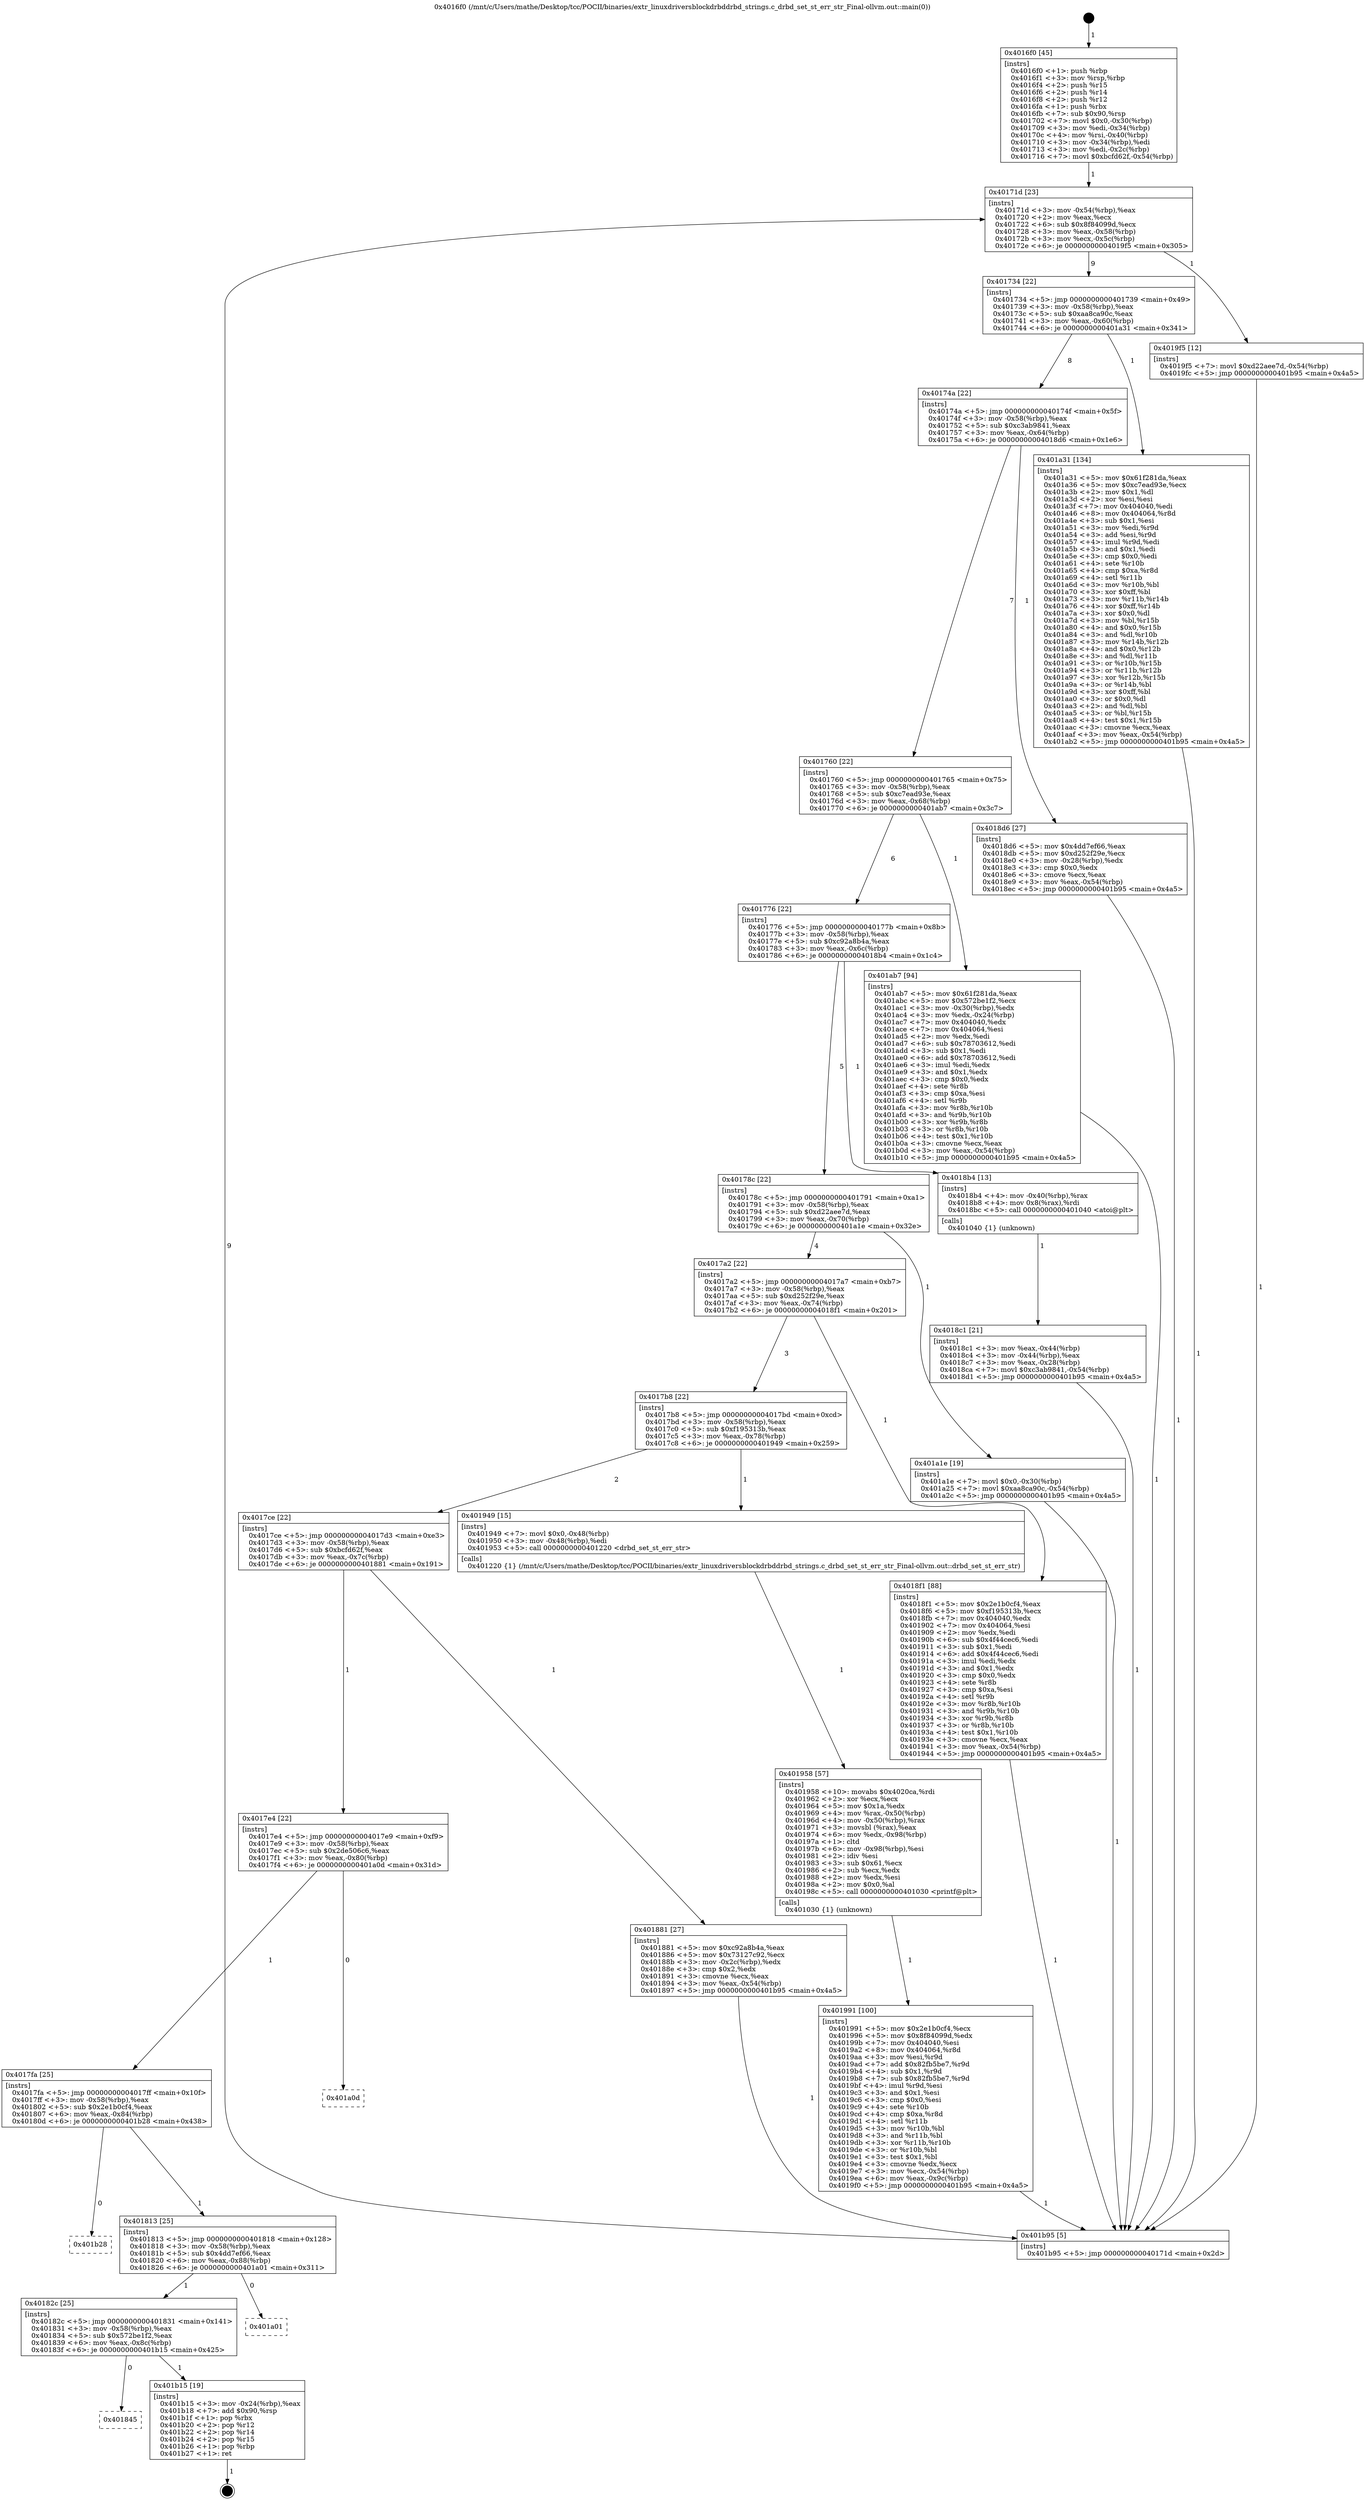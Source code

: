 digraph "0x4016f0" {
  label = "0x4016f0 (/mnt/c/Users/mathe/Desktop/tcc/POCII/binaries/extr_linuxdriversblockdrbddrbd_strings.c_drbd_set_st_err_str_Final-ollvm.out::main(0))"
  labelloc = "t"
  node[shape=record]

  Entry [label="",width=0.3,height=0.3,shape=circle,fillcolor=black,style=filled]
  "0x40171d" [label="{
     0x40171d [23]\l
     | [instrs]\l
     &nbsp;&nbsp;0x40171d \<+3\>: mov -0x54(%rbp),%eax\l
     &nbsp;&nbsp;0x401720 \<+2\>: mov %eax,%ecx\l
     &nbsp;&nbsp;0x401722 \<+6\>: sub $0x8f84099d,%ecx\l
     &nbsp;&nbsp;0x401728 \<+3\>: mov %eax,-0x58(%rbp)\l
     &nbsp;&nbsp;0x40172b \<+3\>: mov %ecx,-0x5c(%rbp)\l
     &nbsp;&nbsp;0x40172e \<+6\>: je 00000000004019f5 \<main+0x305\>\l
  }"]
  "0x4019f5" [label="{
     0x4019f5 [12]\l
     | [instrs]\l
     &nbsp;&nbsp;0x4019f5 \<+7\>: movl $0xd22aee7d,-0x54(%rbp)\l
     &nbsp;&nbsp;0x4019fc \<+5\>: jmp 0000000000401b95 \<main+0x4a5\>\l
  }"]
  "0x401734" [label="{
     0x401734 [22]\l
     | [instrs]\l
     &nbsp;&nbsp;0x401734 \<+5\>: jmp 0000000000401739 \<main+0x49\>\l
     &nbsp;&nbsp;0x401739 \<+3\>: mov -0x58(%rbp),%eax\l
     &nbsp;&nbsp;0x40173c \<+5\>: sub $0xaa8ca90c,%eax\l
     &nbsp;&nbsp;0x401741 \<+3\>: mov %eax,-0x60(%rbp)\l
     &nbsp;&nbsp;0x401744 \<+6\>: je 0000000000401a31 \<main+0x341\>\l
  }"]
  Exit [label="",width=0.3,height=0.3,shape=circle,fillcolor=black,style=filled,peripheries=2]
  "0x401a31" [label="{
     0x401a31 [134]\l
     | [instrs]\l
     &nbsp;&nbsp;0x401a31 \<+5\>: mov $0x61f281da,%eax\l
     &nbsp;&nbsp;0x401a36 \<+5\>: mov $0xc7ead93e,%ecx\l
     &nbsp;&nbsp;0x401a3b \<+2\>: mov $0x1,%dl\l
     &nbsp;&nbsp;0x401a3d \<+2\>: xor %esi,%esi\l
     &nbsp;&nbsp;0x401a3f \<+7\>: mov 0x404040,%edi\l
     &nbsp;&nbsp;0x401a46 \<+8\>: mov 0x404064,%r8d\l
     &nbsp;&nbsp;0x401a4e \<+3\>: sub $0x1,%esi\l
     &nbsp;&nbsp;0x401a51 \<+3\>: mov %edi,%r9d\l
     &nbsp;&nbsp;0x401a54 \<+3\>: add %esi,%r9d\l
     &nbsp;&nbsp;0x401a57 \<+4\>: imul %r9d,%edi\l
     &nbsp;&nbsp;0x401a5b \<+3\>: and $0x1,%edi\l
     &nbsp;&nbsp;0x401a5e \<+3\>: cmp $0x0,%edi\l
     &nbsp;&nbsp;0x401a61 \<+4\>: sete %r10b\l
     &nbsp;&nbsp;0x401a65 \<+4\>: cmp $0xa,%r8d\l
     &nbsp;&nbsp;0x401a69 \<+4\>: setl %r11b\l
     &nbsp;&nbsp;0x401a6d \<+3\>: mov %r10b,%bl\l
     &nbsp;&nbsp;0x401a70 \<+3\>: xor $0xff,%bl\l
     &nbsp;&nbsp;0x401a73 \<+3\>: mov %r11b,%r14b\l
     &nbsp;&nbsp;0x401a76 \<+4\>: xor $0xff,%r14b\l
     &nbsp;&nbsp;0x401a7a \<+3\>: xor $0x0,%dl\l
     &nbsp;&nbsp;0x401a7d \<+3\>: mov %bl,%r15b\l
     &nbsp;&nbsp;0x401a80 \<+4\>: and $0x0,%r15b\l
     &nbsp;&nbsp;0x401a84 \<+3\>: and %dl,%r10b\l
     &nbsp;&nbsp;0x401a87 \<+3\>: mov %r14b,%r12b\l
     &nbsp;&nbsp;0x401a8a \<+4\>: and $0x0,%r12b\l
     &nbsp;&nbsp;0x401a8e \<+3\>: and %dl,%r11b\l
     &nbsp;&nbsp;0x401a91 \<+3\>: or %r10b,%r15b\l
     &nbsp;&nbsp;0x401a94 \<+3\>: or %r11b,%r12b\l
     &nbsp;&nbsp;0x401a97 \<+3\>: xor %r12b,%r15b\l
     &nbsp;&nbsp;0x401a9a \<+3\>: or %r14b,%bl\l
     &nbsp;&nbsp;0x401a9d \<+3\>: xor $0xff,%bl\l
     &nbsp;&nbsp;0x401aa0 \<+3\>: or $0x0,%dl\l
     &nbsp;&nbsp;0x401aa3 \<+2\>: and %dl,%bl\l
     &nbsp;&nbsp;0x401aa5 \<+3\>: or %bl,%r15b\l
     &nbsp;&nbsp;0x401aa8 \<+4\>: test $0x1,%r15b\l
     &nbsp;&nbsp;0x401aac \<+3\>: cmovne %ecx,%eax\l
     &nbsp;&nbsp;0x401aaf \<+3\>: mov %eax,-0x54(%rbp)\l
     &nbsp;&nbsp;0x401ab2 \<+5\>: jmp 0000000000401b95 \<main+0x4a5\>\l
  }"]
  "0x40174a" [label="{
     0x40174a [22]\l
     | [instrs]\l
     &nbsp;&nbsp;0x40174a \<+5\>: jmp 000000000040174f \<main+0x5f\>\l
     &nbsp;&nbsp;0x40174f \<+3\>: mov -0x58(%rbp),%eax\l
     &nbsp;&nbsp;0x401752 \<+5\>: sub $0xc3ab9841,%eax\l
     &nbsp;&nbsp;0x401757 \<+3\>: mov %eax,-0x64(%rbp)\l
     &nbsp;&nbsp;0x40175a \<+6\>: je 00000000004018d6 \<main+0x1e6\>\l
  }"]
  "0x401845" [label="{
     0x401845\l
  }", style=dashed]
  "0x4018d6" [label="{
     0x4018d6 [27]\l
     | [instrs]\l
     &nbsp;&nbsp;0x4018d6 \<+5\>: mov $0x4dd7ef66,%eax\l
     &nbsp;&nbsp;0x4018db \<+5\>: mov $0xd252f29e,%ecx\l
     &nbsp;&nbsp;0x4018e0 \<+3\>: mov -0x28(%rbp),%edx\l
     &nbsp;&nbsp;0x4018e3 \<+3\>: cmp $0x0,%edx\l
     &nbsp;&nbsp;0x4018e6 \<+3\>: cmove %ecx,%eax\l
     &nbsp;&nbsp;0x4018e9 \<+3\>: mov %eax,-0x54(%rbp)\l
     &nbsp;&nbsp;0x4018ec \<+5\>: jmp 0000000000401b95 \<main+0x4a5\>\l
  }"]
  "0x401760" [label="{
     0x401760 [22]\l
     | [instrs]\l
     &nbsp;&nbsp;0x401760 \<+5\>: jmp 0000000000401765 \<main+0x75\>\l
     &nbsp;&nbsp;0x401765 \<+3\>: mov -0x58(%rbp),%eax\l
     &nbsp;&nbsp;0x401768 \<+5\>: sub $0xc7ead93e,%eax\l
     &nbsp;&nbsp;0x40176d \<+3\>: mov %eax,-0x68(%rbp)\l
     &nbsp;&nbsp;0x401770 \<+6\>: je 0000000000401ab7 \<main+0x3c7\>\l
  }"]
  "0x401b15" [label="{
     0x401b15 [19]\l
     | [instrs]\l
     &nbsp;&nbsp;0x401b15 \<+3\>: mov -0x24(%rbp),%eax\l
     &nbsp;&nbsp;0x401b18 \<+7\>: add $0x90,%rsp\l
     &nbsp;&nbsp;0x401b1f \<+1\>: pop %rbx\l
     &nbsp;&nbsp;0x401b20 \<+2\>: pop %r12\l
     &nbsp;&nbsp;0x401b22 \<+2\>: pop %r14\l
     &nbsp;&nbsp;0x401b24 \<+2\>: pop %r15\l
     &nbsp;&nbsp;0x401b26 \<+1\>: pop %rbp\l
     &nbsp;&nbsp;0x401b27 \<+1\>: ret\l
  }"]
  "0x401ab7" [label="{
     0x401ab7 [94]\l
     | [instrs]\l
     &nbsp;&nbsp;0x401ab7 \<+5\>: mov $0x61f281da,%eax\l
     &nbsp;&nbsp;0x401abc \<+5\>: mov $0x572be1f2,%ecx\l
     &nbsp;&nbsp;0x401ac1 \<+3\>: mov -0x30(%rbp),%edx\l
     &nbsp;&nbsp;0x401ac4 \<+3\>: mov %edx,-0x24(%rbp)\l
     &nbsp;&nbsp;0x401ac7 \<+7\>: mov 0x404040,%edx\l
     &nbsp;&nbsp;0x401ace \<+7\>: mov 0x404064,%esi\l
     &nbsp;&nbsp;0x401ad5 \<+2\>: mov %edx,%edi\l
     &nbsp;&nbsp;0x401ad7 \<+6\>: sub $0x78703612,%edi\l
     &nbsp;&nbsp;0x401add \<+3\>: sub $0x1,%edi\l
     &nbsp;&nbsp;0x401ae0 \<+6\>: add $0x78703612,%edi\l
     &nbsp;&nbsp;0x401ae6 \<+3\>: imul %edi,%edx\l
     &nbsp;&nbsp;0x401ae9 \<+3\>: and $0x1,%edx\l
     &nbsp;&nbsp;0x401aec \<+3\>: cmp $0x0,%edx\l
     &nbsp;&nbsp;0x401aef \<+4\>: sete %r8b\l
     &nbsp;&nbsp;0x401af3 \<+3\>: cmp $0xa,%esi\l
     &nbsp;&nbsp;0x401af6 \<+4\>: setl %r9b\l
     &nbsp;&nbsp;0x401afa \<+3\>: mov %r8b,%r10b\l
     &nbsp;&nbsp;0x401afd \<+3\>: and %r9b,%r10b\l
     &nbsp;&nbsp;0x401b00 \<+3\>: xor %r9b,%r8b\l
     &nbsp;&nbsp;0x401b03 \<+3\>: or %r8b,%r10b\l
     &nbsp;&nbsp;0x401b06 \<+4\>: test $0x1,%r10b\l
     &nbsp;&nbsp;0x401b0a \<+3\>: cmovne %ecx,%eax\l
     &nbsp;&nbsp;0x401b0d \<+3\>: mov %eax,-0x54(%rbp)\l
     &nbsp;&nbsp;0x401b10 \<+5\>: jmp 0000000000401b95 \<main+0x4a5\>\l
  }"]
  "0x401776" [label="{
     0x401776 [22]\l
     | [instrs]\l
     &nbsp;&nbsp;0x401776 \<+5\>: jmp 000000000040177b \<main+0x8b\>\l
     &nbsp;&nbsp;0x40177b \<+3\>: mov -0x58(%rbp),%eax\l
     &nbsp;&nbsp;0x40177e \<+5\>: sub $0xc92a8b4a,%eax\l
     &nbsp;&nbsp;0x401783 \<+3\>: mov %eax,-0x6c(%rbp)\l
     &nbsp;&nbsp;0x401786 \<+6\>: je 00000000004018b4 \<main+0x1c4\>\l
  }"]
  "0x40182c" [label="{
     0x40182c [25]\l
     | [instrs]\l
     &nbsp;&nbsp;0x40182c \<+5\>: jmp 0000000000401831 \<main+0x141\>\l
     &nbsp;&nbsp;0x401831 \<+3\>: mov -0x58(%rbp),%eax\l
     &nbsp;&nbsp;0x401834 \<+5\>: sub $0x572be1f2,%eax\l
     &nbsp;&nbsp;0x401839 \<+6\>: mov %eax,-0x8c(%rbp)\l
     &nbsp;&nbsp;0x40183f \<+6\>: je 0000000000401b15 \<main+0x425\>\l
  }"]
  "0x4018b4" [label="{
     0x4018b4 [13]\l
     | [instrs]\l
     &nbsp;&nbsp;0x4018b4 \<+4\>: mov -0x40(%rbp),%rax\l
     &nbsp;&nbsp;0x4018b8 \<+4\>: mov 0x8(%rax),%rdi\l
     &nbsp;&nbsp;0x4018bc \<+5\>: call 0000000000401040 \<atoi@plt\>\l
     | [calls]\l
     &nbsp;&nbsp;0x401040 \{1\} (unknown)\l
  }"]
  "0x40178c" [label="{
     0x40178c [22]\l
     | [instrs]\l
     &nbsp;&nbsp;0x40178c \<+5\>: jmp 0000000000401791 \<main+0xa1\>\l
     &nbsp;&nbsp;0x401791 \<+3\>: mov -0x58(%rbp),%eax\l
     &nbsp;&nbsp;0x401794 \<+5\>: sub $0xd22aee7d,%eax\l
     &nbsp;&nbsp;0x401799 \<+3\>: mov %eax,-0x70(%rbp)\l
     &nbsp;&nbsp;0x40179c \<+6\>: je 0000000000401a1e \<main+0x32e\>\l
  }"]
  "0x401a01" [label="{
     0x401a01\l
  }", style=dashed]
  "0x401a1e" [label="{
     0x401a1e [19]\l
     | [instrs]\l
     &nbsp;&nbsp;0x401a1e \<+7\>: movl $0x0,-0x30(%rbp)\l
     &nbsp;&nbsp;0x401a25 \<+7\>: movl $0xaa8ca90c,-0x54(%rbp)\l
     &nbsp;&nbsp;0x401a2c \<+5\>: jmp 0000000000401b95 \<main+0x4a5\>\l
  }"]
  "0x4017a2" [label="{
     0x4017a2 [22]\l
     | [instrs]\l
     &nbsp;&nbsp;0x4017a2 \<+5\>: jmp 00000000004017a7 \<main+0xb7\>\l
     &nbsp;&nbsp;0x4017a7 \<+3\>: mov -0x58(%rbp),%eax\l
     &nbsp;&nbsp;0x4017aa \<+5\>: sub $0xd252f29e,%eax\l
     &nbsp;&nbsp;0x4017af \<+3\>: mov %eax,-0x74(%rbp)\l
     &nbsp;&nbsp;0x4017b2 \<+6\>: je 00000000004018f1 \<main+0x201\>\l
  }"]
  "0x401813" [label="{
     0x401813 [25]\l
     | [instrs]\l
     &nbsp;&nbsp;0x401813 \<+5\>: jmp 0000000000401818 \<main+0x128\>\l
     &nbsp;&nbsp;0x401818 \<+3\>: mov -0x58(%rbp),%eax\l
     &nbsp;&nbsp;0x40181b \<+5\>: sub $0x4dd7ef66,%eax\l
     &nbsp;&nbsp;0x401820 \<+6\>: mov %eax,-0x88(%rbp)\l
     &nbsp;&nbsp;0x401826 \<+6\>: je 0000000000401a01 \<main+0x311\>\l
  }"]
  "0x4018f1" [label="{
     0x4018f1 [88]\l
     | [instrs]\l
     &nbsp;&nbsp;0x4018f1 \<+5\>: mov $0x2e1b0cf4,%eax\l
     &nbsp;&nbsp;0x4018f6 \<+5\>: mov $0xf195313b,%ecx\l
     &nbsp;&nbsp;0x4018fb \<+7\>: mov 0x404040,%edx\l
     &nbsp;&nbsp;0x401902 \<+7\>: mov 0x404064,%esi\l
     &nbsp;&nbsp;0x401909 \<+2\>: mov %edx,%edi\l
     &nbsp;&nbsp;0x40190b \<+6\>: sub $0x4f44cec6,%edi\l
     &nbsp;&nbsp;0x401911 \<+3\>: sub $0x1,%edi\l
     &nbsp;&nbsp;0x401914 \<+6\>: add $0x4f44cec6,%edi\l
     &nbsp;&nbsp;0x40191a \<+3\>: imul %edi,%edx\l
     &nbsp;&nbsp;0x40191d \<+3\>: and $0x1,%edx\l
     &nbsp;&nbsp;0x401920 \<+3\>: cmp $0x0,%edx\l
     &nbsp;&nbsp;0x401923 \<+4\>: sete %r8b\l
     &nbsp;&nbsp;0x401927 \<+3\>: cmp $0xa,%esi\l
     &nbsp;&nbsp;0x40192a \<+4\>: setl %r9b\l
     &nbsp;&nbsp;0x40192e \<+3\>: mov %r8b,%r10b\l
     &nbsp;&nbsp;0x401931 \<+3\>: and %r9b,%r10b\l
     &nbsp;&nbsp;0x401934 \<+3\>: xor %r9b,%r8b\l
     &nbsp;&nbsp;0x401937 \<+3\>: or %r8b,%r10b\l
     &nbsp;&nbsp;0x40193a \<+4\>: test $0x1,%r10b\l
     &nbsp;&nbsp;0x40193e \<+3\>: cmovne %ecx,%eax\l
     &nbsp;&nbsp;0x401941 \<+3\>: mov %eax,-0x54(%rbp)\l
     &nbsp;&nbsp;0x401944 \<+5\>: jmp 0000000000401b95 \<main+0x4a5\>\l
  }"]
  "0x4017b8" [label="{
     0x4017b8 [22]\l
     | [instrs]\l
     &nbsp;&nbsp;0x4017b8 \<+5\>: jmp 00000000004017bd \<main+0xcd\>\l
     &nbsp;&nbsp;0x4017bd \<+3\>: mov -0x58(%rbp),%eax\l
     &nbsp;&nbsp;0x4017c0 \<+5\>: sub $0xf195313b,%eax\l
     &nbsp;&nbsp;0x4017c5 \<+3\>: mov %eax,-0x78(%rbp)\l
     &nbsp;&nbsp;0x4017c8 \<+6\>: je 0000000000401949 \<main+0x259\>\l
  }"]
  "0x401b28" [label="{
     0x401b28\l
  }", style=dashed]
  "0x401949" [label="{
     0x401949 [15]\l
     | [instrs]\l
     &nbsp;&nbsp;0x401949 \<+7\>: movl $0x0,-0x48(%rbp)\l
     &nbsp;&nbsp;0x401950 \<+3\>: mov -0x48(%rbp),%edi\l
     &nbsp;&nbsp;0x401953 \<+5\>: call 0000000000401220 \<drbd_set_st_err_str\>\l
     | [calls]\l
     &nbsp;&nbsp;0x401220 \{1\} (/mnt/c/Users/mathe/Desktop/tcc/POCII/binaries/extr_linuxdriversblockdrbddrbd_strings.c_drbd_set_st_err_str_Final-ollvm.out::drbd_set_st_err_str)\l
  }"]
  "0x4017ce" [label="{
     0x4017ce [22]\l
     | [instrs]\l
     &nbsp;&nbsp;0x4017ce \<+5\>: jmp 00000000004017d3 \<main+0xe3\>\l
     &nbsp;&nbsp;0x4017d3 \<+3\>: mov -0x58(%rbp),%eax\l
     &nbsp;&nbsp;0x4017d6 \<+5\>: sub $0xbcfd62f,%eax\l
     &nbsp;&nbsp;0x4017db \<+3\>: mov %eax,-0x7c(%rbp)\l
     &nbsp;&nbsp;0x4017de \<+6\>: je 0000000000401881 \<main+0x191\>\l
  }"]
  "0x4017fa" [label="{
     0x4017fa [25]\l
     | [instrs]\l
     &nbsp;&nbsp;0x4017fa \<+5\>: jmp 00000000004017ff \<main+0x10f\>\l
     &nbsp;&nbsp;0x4017ff \<+3\>: mov -0x58(%rbp),%eax\l
     &nbsp;&nbsp;0x401802 \<+5\>: sub $0x2e1b0cf4,%eax\l
     &nbsp;&nbsp;0x401807 \<+6\>: mov %eax,-0x84(%rbp)\l
     &nbsp;&nbsp;0x40180d \<+6\>: je 0000000000401b28 \<main+0x438\>\l
  }"]
  "0x401881" [label="{
     0x401881 [27]\l
     | [instrs]\l
     &nbsp;&nbsp;0x401881 \<+5\>: mov $0xc92a8b4a,%eax\l
     &nbsp;&nbsp;0x401886 \<+5\>: mov $0x73127c92,%ecx\l
     &nbsp;&nbsp;0x40188b \<+3\>: mov -0x2c(%rbp),%edx\l
     &nbsp;&nbsp;0x40188e \<+3\>: cmp $0x2,%edx\l
     &nbsp;&nbsp;0x401891 \<+3\>: cmovne %ecx,%eax\l
     &nbsp;&nbsp;0x401894 \<+3\>: mov %eax,-0x54(%rbp)\l
     &nbsp;&nbsp;0x401897 \<+5\>: jmp 0000000000401b95 \<main+0x4a5\>\l
  }"]
  "0x4017e4" [label="{
     0x4017e4 [22]\l
     | [instrs]\l
     &nbsp;&nbsp;0x4017e4 \<+5\>: jmp 00000000004017e9 \<main+0xf9\>\l
     &nbsp;&nbsp;0x4017e9 \<+3\>: mov -0x58(%rbp),%eax\l
     &nbsp;&nbsp;0x4017ec \<+5\>: sub $0x2de506c6,%eax\l
     &nbsp;&nbsp;0x4017f1 \<+3\>: mov %eax,-0x80(%rbp)\l
     &nbsp;&nbsp;0x4017f4 \<+6\>: je 0000000000401a0d \<main+0x31d\>\l
  }"]
  "0x401b95" [label="{
     0x401b95 [5]\l
     | [instrs]\l
     &nbsp;&nbsp;0x401b95 \<+5\>: jmp 000000000040171d \<main+0x2d\>\l
  }"]
  "0x4016f0" [label="{
     0x4016f0 [45]\l
     | [instrs]\l
     &nbsp;&nbsp;0x4016f0 \<+1\>: push %rbp\l
     &nbsp;&nbsp;0x4016f1 \<+3\>: mov %rsp,%rbp\l
     &nbsp;&nbsp;0x4016f4 \<+2\>: push %r15\l
     &nbsp;&nbsp;0x4016f6 \<+2\>: push %r14\l
     &nbsp;&nbsp;0x4016f8 \<+2\>: push %r12\l
     &nbsp;&nbsp;0x4016fa \<+1\>: push %rbx\l
     &nbsp;&nbsp;0x4016fb \<+7\>: sub $0x90,%rsp\l
     &nbsp;&nbsp;0x401702 \<+7\>: movl $0x0,-0x30(%rbp)\l
     &nbsp;&nbsp;0x401709 \<+3\>: mov %edi,-0x34(%rbp)\l
     &nbsp;&nbsp;0x40170c \<+4\>: mov %rsi,-0x40(%rbp)\l
     &nbsp;&nbsp;0x401710 \<+3\>: mov -0x34(%rbp),%edi\l
     &nbsp;&nbsp;0x401713 \<+3\>: mov %edi,-0x2c(%rbp)\l
     &nbsp;&nbsp;0x401716 \<+7\>: movl $0xbcfd62f,-0x54(%rbp)\l
  }"]
  "0x4018c1" [label="{
     0x4018c1 [21]\l
     | [instrs]\l
     &nbsp;&nbsp;0x4018c1 \<+3\>: mov %eax,-0x44(%rbp)\l
     &nbsp;&nbsp;0x4018c4 \<+3\>: mov -0x44(%rbp),%eax\l
     &nbsp;&nbsp;0x4018c7 \<+3\>: mov %eax,-0x28(%rbp)\l
     &nbsp;&nbsp;0x4018ca \<+7\>: movl $0xc3ab9841,-0x54(%rbp)\l
     &nbsp;&nbsp;0x4018d1 \<+5\>: jmp 0000000000401b95 \<main+0x4a5\>\l
  }"]
  "0x401958" [label="{
     0x401958 [57]\l
     | [instrs]\l
     &nbsp;&nbsp;0x401958 \<+10\>: movabs $0x4020ca,%rdi\l
     &nbsp;&nbsp;0x401962 \<+2\>: xor %ecx,%ecx\l
     &nbsp;&nbsp;0x401964 \<+5\>: mov $0x1a,%edx\l
     &nbsp;&nbsp;0x401969 \<+4\>: mov %rax,-0x50(%rbp)\l
     &nbsp;&nbsp;0x40196d \<+4\>: mov -0x50(%rbp),%rax\l
     &nbsp;&nbsp;0x401971 \<+3\>: movsbl (%rax),%eax\l
     &nbsp;&nbsp;0x401974 \<+6\>: mov %edx,-0x98(%rbp)\l
     &nbsp;&nbsp;0x40197a \<+1\>: cltd\l
     &nbsp;&nbsp;0x40197b \<+6\>: mov -0x98(%rbp),%esi\l
     &nbsp;&nbsp;0x401981 \<+2\>: idiv %esi\l
     &nbsp;&nbsp;0x401983 \<+3\>: sub $0x61,%ecx\l
     &nbsp;&nbsp;0x401986 \<+2\>: sub %ecx,%edx\l
     &nbsp;&nbsp;0x401988 \<+2\>: mov %edx,%esi\l
     &nbsp;&nbsp;0x40198a \<+2\>: mov $0x0,%al\l
     &nbsp;&nbsp;0x40198c \<+5\>: call 0000000000401030 \<printf@plt\>\l
     | [calls]\l
     &nbsp;&nbsp;0x401030 \{1\} (unknown)\l
  }"]
  "0x401991" [label="{
     0x401991 [100]\l
     | [instrs]\l
     &nbsp;&nbsp;0x401991 \<+5\>: mov $0x2e1b0cf4,%ecx\l
     &nbsp;&nbsp;0x401996 \<+5\>: mov $0x8f84099d,%edx\l
     &nbsp;&nbsp;0x40199b \<+7\>: mov 0x404040,%esi\l
     &nbsp;&nbsp;0x4019a2 \<+8\>: mov 0x404064,%r8d\l
     &nbsp;&nbsp;0x4019aa \<+3\>: mov %esi,%r9d\l
     &nbsp;&nbsp;0x4019ad \<+7\>: add $0x82fb5be7,%r9d\l
     &nbsp;&nbsp;0x4019b4 \<+4\>: sub $0x1,%r9d\l
     &nbsp;&nbsp;0x4019b8 \<+7\>: sub $0x82fb5be7,%r9d\l
     &nbsp;&nbsp;0x4019bf \<+4\>: imul %r9d,%esi\l
     &nbsp;&nbsp;0x4019c3 \<+3\>: and $0x1,%esi\l
     &nbsp;&nbsp;0x4019c6 \<+3\>: cmp $0x0,%esi\l
     &nbsp;&nbsp;0x4019c9 \<+4\>: sete %r10b\l
     &nbsp;&nbsp;0x4019cd \<+4\>: cmp $0xa,%r8d\l
     &nbsp;&nbsp;0x4019d1 \<+4\>: setl %r11b\l
     &nbsp;&nbsp;0x4019d5 \<+3\>: mov %r10b,%bl\l
     &nbsp;&nbsp;0x4019d8 \<+3\>: and %r11b,%bl\l
     &nbsp;&nbsp;0x4019db \<+3\>: xor %r11b,%r10b\l
     &nbsp;&nbsp;0x4019de \<+3\>: or %r10b,%bl\l
     &nbsp;&nbsp;0x4019e1 \<+3\>: test $0x1,%bl\l
     &nbsp;&nbsp;0x4019e4 \<+3\>: cmovne %edx,%ecx\l
     &nbsp;&nbsp;0x4019e7 \<+3\>: mov %ecx,-0x54(%rbp)\l
     &nbsp;&nbsp;0x4019ea \<+6\>: mov %eax,-0x9c(%rbp)\l
     &nbsp;&nbsp;0x4019f0 \<+5\>: jmp 0000000000401b95 \<main+0x4a5\>\l
  }"]
  "0x401a0d" [label="{
     0x401a0d\l
  }", style=dashed]
  Entry -> "0x4016f0" [label=" 1"]
  "0x40171d" -> "0x4019f5" [label=" 1"]
  "0x40171d" -> "0x401734" [label=" 9"]
  "0x401b15" -> Exit [label=" 1"]
  "0x401734" -> "0x401a31" [label=" 1"]
  "0x401734" -> "0x40174a" [label=" 8"]
  "0x40182c" -> "0x401845" [label=" 0"]
  "0x40174a" -> "0x4018d6" [label=" 1"]
  "0x40174a" -> "0x401760" [label=" 7"]
  "0x40182c" -> "0x401b15" [label=" 1"]
  "0x401760" -> "0x401ab7" [label=" 1"]
  "0x401760" -> "0x401776" [label=" 6"]
  "0x401813" -> "0x40182c" [label=" 1"]
  "0x401776" -> "0x4018b4" [label=" 1"]
  "0x401776" -> "0x40178c" [label=" 5"]
  "0x401813" -> "0x401a01" [label=" 0"]
  "0x40178c" -> "0x401a1e" [label=" 1"]
  "0x40178c" -> "0x4017a2" [label=" 4"]
  "0x4017fa" -> "0x401813" [label=" 1"]
  "0x4017a2" -> "0x4018f1" [label=" 1"]
  "0x4017a2" -> "0x4017b8" [label=" 3"]
  "0x4017fa" -> "0x401b28" [label=" 0"]
  "0x4017b8" -> "0x401949" [label=" 1"]
  "0x4017b8" -> "0x4017ce" [label=" 2"]
  "0x4017e4" -> "0x4017fa" [label=" 1"]
  "0x4017ce" -> "0x401881" [label=" 1"]
  "0x4017ce" -> "0x4017e4" [label=" 1"]
  "0x401881" -> "0x401b95" [label=" 1"]
  "0x4016f0" -> "0x40171d" [label=" 1"]
  "0x401b95" -> "0x40171d" [label=" 9"]
  "0x4018b4" -> "0x4018c1" [label=" 1"]
  "0x4018c1" -> "0x401b95" [label=" 1"]
  "0x4018d6" -> "0x401b95" [label=" 1"]
  "0x4018f1" -> "0x401b95" [label=" 1"]
  "0x401949" -> "0x401958" [label=" 1"]
  "0x401958" -> "0x401991" [label=" 1"]
  "0x401991" -> "0x401b95" [label=" 1"]
  "0x4019f5" -> "0x401b95" [label=" 1"]
  "0x401a1e" -> "0x401b95" [label=" 1"]
  "0x401a31" -> "0x401b95" [label=" 1"]
  "0x401ab7" -> "0x401b95" [label=" 1"]
  "0x4017e4" -> "0x401a0d" [label=" 0"]
}
